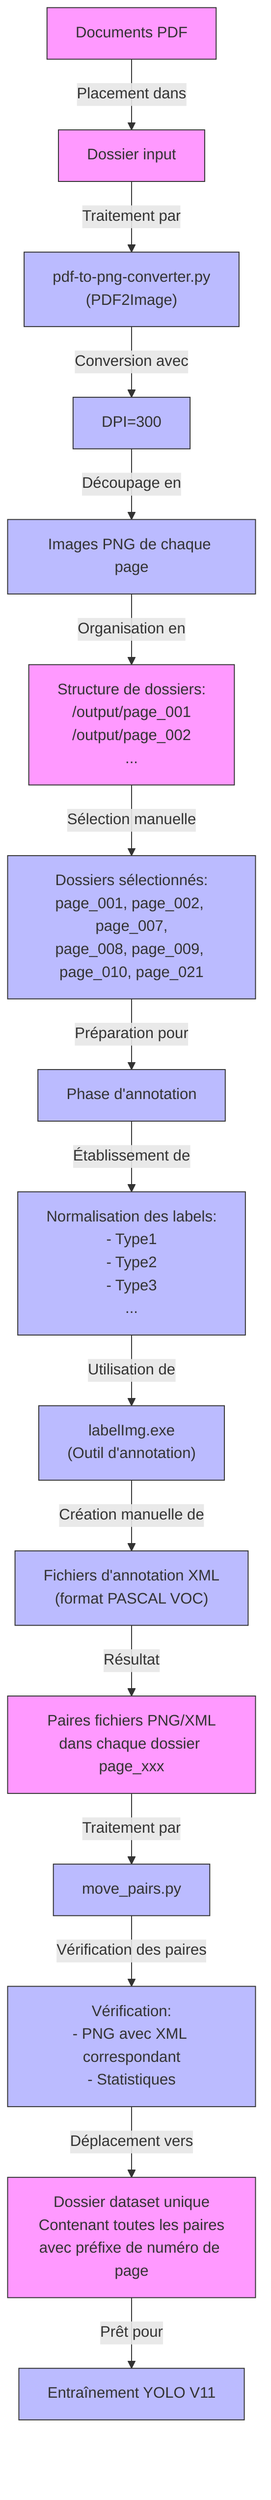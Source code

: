 flowchart TD
    PDF[Documents PDF] -->|Placement dans| INPUT[Dossier input]
    
    INPUT -->|Traitement par| CONVERTER["pdf-to-png-converter.py\n(PDF2Image)"]
    CONVERTER -->|Conversion avec| DPI["DPI=300"]
    DPI -->|Découpage en| PAGES[Images PNG de chaque page]
    
    PAGES -->|Organisation en| FOLDERS["Structure de dossiers:\n/output/page_001\n/output/page_002\n..."]
    
    FOLDERS -->|Sélection manuelle| SELECT["Dossiers sélectionnés:\npage_001, page_002, page_007,\npage_008, page_009, page_010, page_021"]
    
    SELECT -->|Préparation pour| LABELING["Phase d'annotation"]
    
    LABELING -->|Établissement de| NORM["Normalisation des labels:\n- Type1\n- Type2\n- Type3\n..."]
    
    NORM -->|Utilisation de| LABELIMG["labelImg.exe\n(Outil d'annotation)"]
    
    LABELIMG -->|Création manuelle de| ANNO["Fichiers d'annotation XML\n(format PASCAL VOC)"]
    
    ANNO -->|Résultat| PAIRS["Paires fichiers PNG/XML\ndans chaque dossier page_xxx"]
    
    PAIRS -->|Traitement par| MOVE_SCRIPT["move_pairs.py"]
    
    MOVE_SCRIPT -->|Vérification des paires| VERIFY["Vérification:\n- PNG avec XML correspondant\n- Statistiques"]
    
    VERIFY -->|Déplacement vers| DATASET["Dossier dataset unique\nContenant toutes les paires\navec préfixe de numéro de page"]
    
    DATASET -->|Prêt pour| TRAIN["Entraînement YOLO V11"]
    
    %% Données intermédiaires
    classDef dataNode fill:#f9f,stroke:#333,stroke-width:1px;
    class PDF,INPUT,FOLDERS,PAIRS,DATASET dataNode;
    
    %% Processus
    classDef processNode fill:#bbf,stroke:#333,stroke-width:1px;
    class CONVERTER,DPI,PAGES,SELECT,LABELING,NORM,LABELIMG,ANNO,MOVE_SCRIPT,VERIFY,TRAIN processNode;